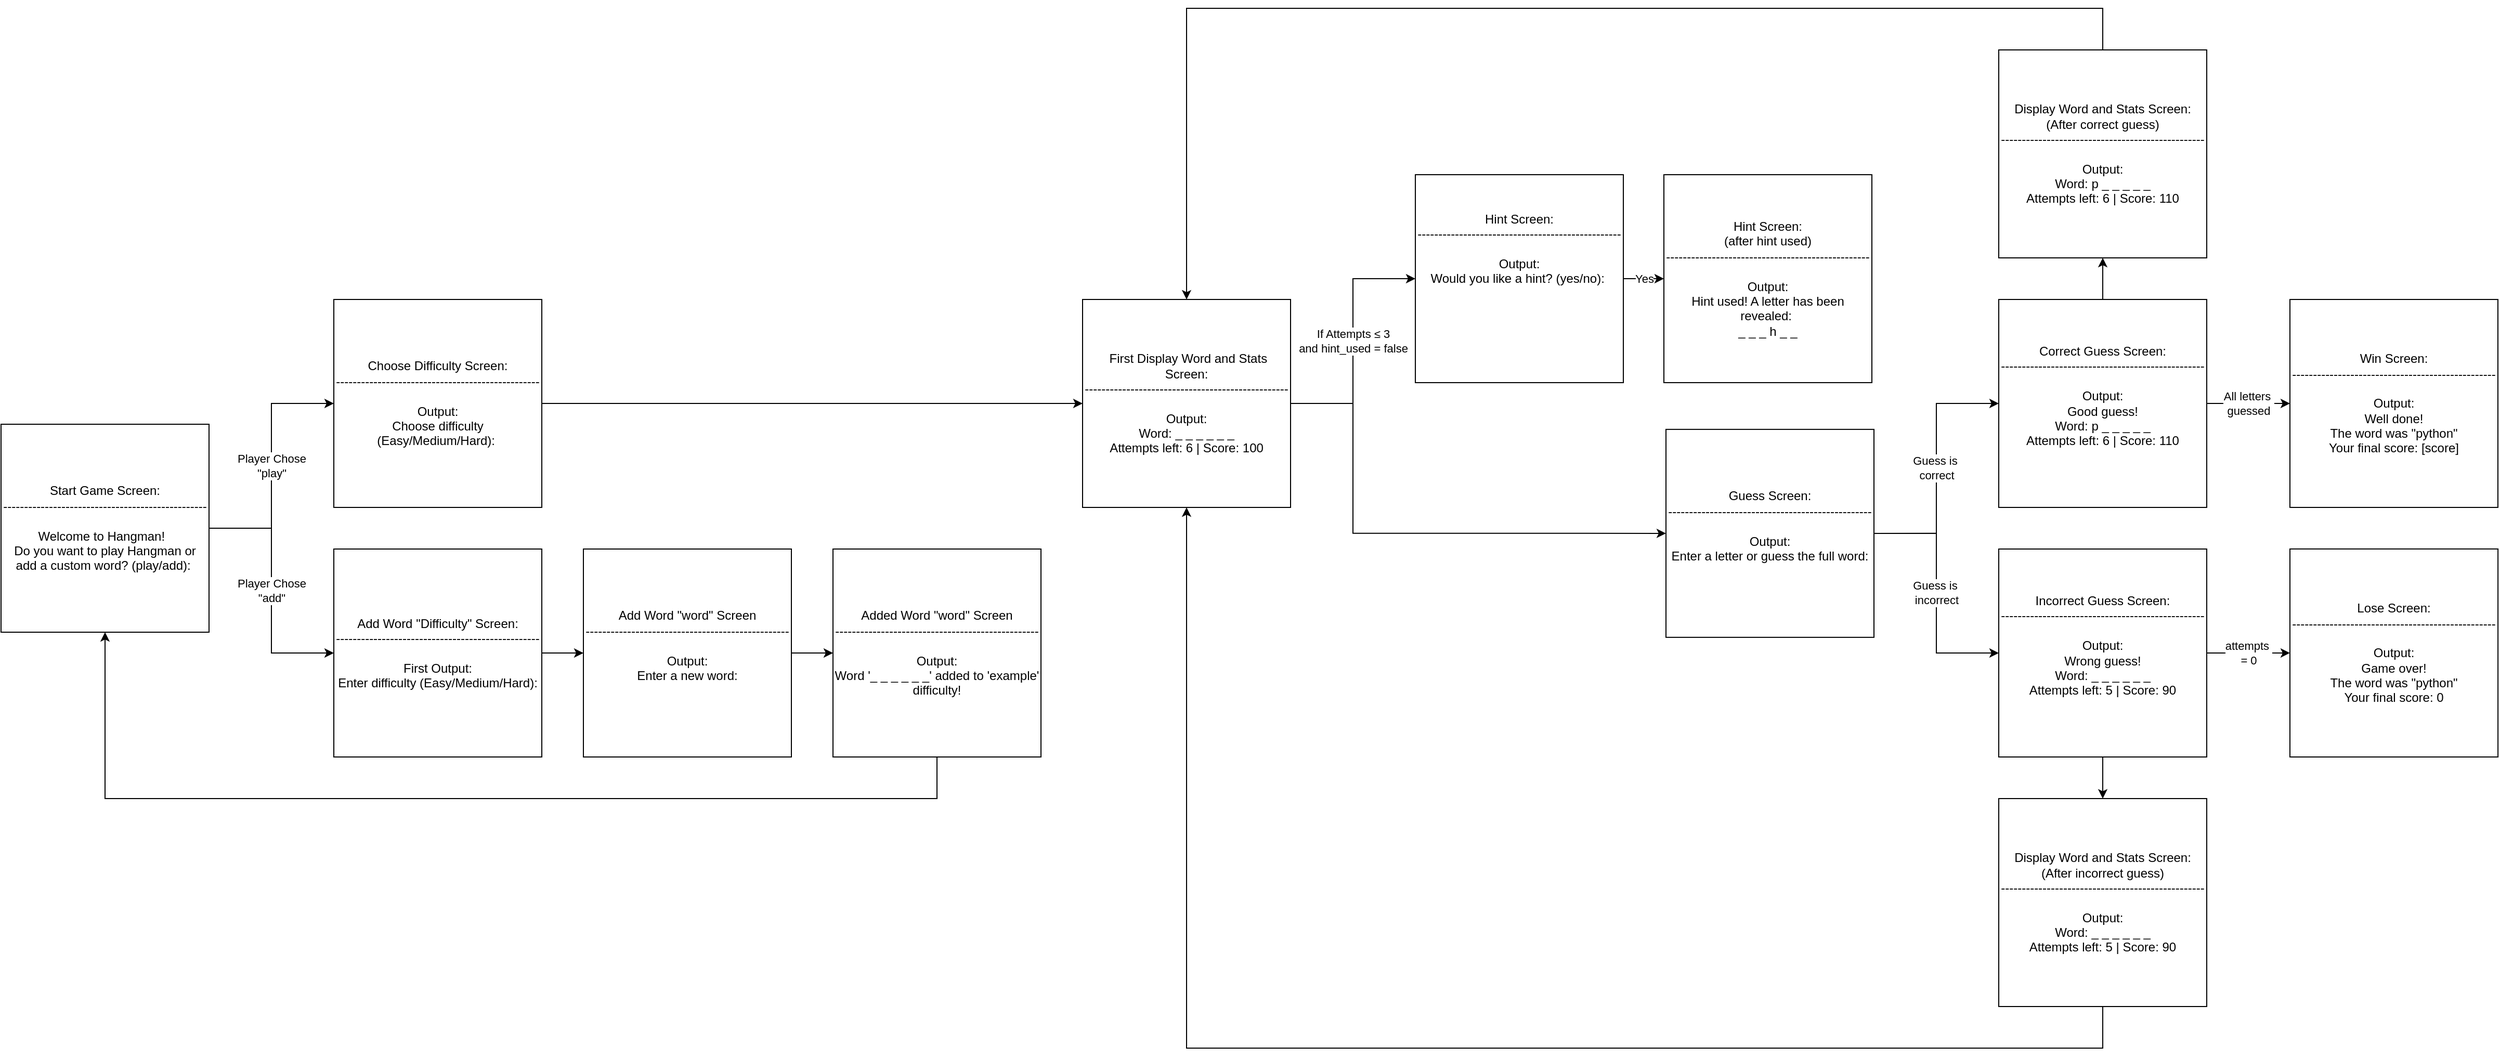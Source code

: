 <mxfile version="26.2.0">
  <diagram name="Page-1" id="Di64SC1URlysvnts--dn">
    <mxGraphModel dx="1010" dy="485" grid="1" gridSize="10" guides="1" tooltips="1" connect="1" arrows="1" fold="1" page="1" pageScale="1" pageWidth="827" pageHeight="1169" math="0" shadow="0">
      <root>
        <mxCell id="0" />
        <mxCell id="1" parent="0" />
        <mxCell id="QXbLeOJ_4Gdq7aWpGLUa-15" value="Player Chose&lt;div&gt;&quot;add&quot;&lt;/div&gt;" style="edgeStyle=orthogonalEdgeStyle;rounded=0;orthogonalLoop=1;jettySize=auto;html=1;exitX=1;exitY=0.5;exitDx=0;exitDy=0;entryX=0;entryY=0.5;entryDx=0;entryDy=0;" parent="1" source="QXbLeOJ_4Gdq7aWpGLUa-1" target="QXbLeOJ_4Gdq7aWpGLUa-5" edge="1">
          <mxGeometry relative="1" as="geometry" />
        </mxCell>
        <mxCell id="QXbLeOJ_4Gdq7aWpGLUa-41" value="Player Chose&lt;div&gt;&quot;play&quot;&lt;/div&gt;" style="edgeStyle=orthogonalEdgeStyle;rounded=0;orthogonalLoop=1;jettySize=auto;html=1;exitX=1;exitY=0.5;exitDx=0;exitDy=0;entryX=0;entryY=0.5;entryDx=0;entryDy=0;" parent="1" source="QXbLeOJ_4Gdq7aWpGLUa-1" target="QXbLeOJ_4Gdq7aWpGLUa-37" edge="1">
          <mxGeometry relative="1" as="geometry" />
        </mxCell>
        <mxCell id="QXbLeOJ_4Gdq7aWpGLUa-1" value="Start Game Screen:&lt;div&gt;-------------------------------------------------&lt;/div&gt;&lt;div&gt;&lt;br&gt;&lt;/div&gt;&lt;div&gt;&lt;div&gt;Welcome to Hangman!&amp;nbsp;&amp;nbsp;&lt;/div&gt;&lt;div&gt;Do you want to play Hangman or add a custom word? (play/add):&amp;nbsp;&lt;/div&gt;&lt;/div&gt;" style="whiteSpace=wrap;html=1;aspect=fixed;" parent="1" vertex="1">
          <mxGeometry x="40" y="440" width="200" height="200" as="geometry" />
        </mxCell>
        <mxCell id="QXbLeOJ_4Gdq7aWpGLUa-125" value="attempts&amp;nbsp;&lt;div&gt;= 0&lt;/div&gt;" style="edgeStyle=orthogonalEdgeStyle;rounded=0;orthogonalLoop=1;jettySize=auto;html=1;exitX=1;exitY=0.5;exitDx=0;exitDy=0;entryX=0;entryY=0.5;entryDx=0;entryDy=0;" parent="1" source="QXbLeOJ_4Gdq7aWpGLUa-3" target="QXbLeOJ_4Gdq7aWpGLUa-12" edge="1">
          <mxGeometry relative="1" as="geometry" />
        </mxCell>
        <mxCell id="by8Y2AdEsqmRv1YciY3_-23" style="edgeStyle=orthogonalEdgeStyle;rounded=0;orthogonalLoop=1;jettySize=auto;html=1;exitX=0.5;exitY=1;exitDx=0;exitDy=0;entryX=0.5;entryY=0;entryDx=0;entryDy=0;" parent="1" source="QXbLeOJ_4Gdq7aWpGLUa-3" target="by8Y2AdEsqmRv1YciY3_-6" edge="1">
          <mxGeometry relative="1" as="geometry" />
        </mxCell>
        <mxCell id="QXbLeOJ_4Gdq7aWpGLUa-3" value="Incorrect Guess Screen:&lt;div&gt;-------------------------------------------------&lt;/div&gt;&lt;div&gt;&lt;span style=&quot;background-color: transparent; color: light-dark(rgb(0, 0, 0), rgb(255, 255, 255));&quot;&gt;&lt;br&gt;&lt;/span&gt;&lt;/div&gt;&lt;div&gt;&lt;span style=&quot;background-color: transparent; color: light-dark(rgb(0, 0, 0), rgb(255, 255, 255));&quot;&gt;Output:&lt;/span&gt;&lt;/div&gt;&lt;div&gt;&lt;div&gt;Wrong guess!&lt;/div&gt;&lt;div&gt;&lt;span style=&quot;background-color: transparent; color: light-dark(rgb(0, 0, 0), rgb(255, 255, 255));&quot;&gt;Word: _ _ _ _ _ _&lt;/span&gt;&lt;/div&gt;&lt;div&gt;&lt;div&gt;Attempts left: 5 | Score: 90&lt;/div&gt;&lt;/div&gt;&lt;/div&gt;&lt;div&gt;&lt;br&gt;&lt;/div&gt;" style="whiteSpace=wrap;html=1;aspect=fixed;" parent="1" vertex="1">
          <mxGeometry x="1961" y="560" width="200" height="200" as="geometry" />
        </mxCell>
        <mxCell id="QXbLeOJ_4Gdq7aWpGLUa-122" value="All letters&amp;nbsp;&lt;div&gt;guessed&lt;/div&gt;" style="edgeStyle=orthogonalEdgeStyle;rounded=0;orthogonalLoop=1;jettySize=auto;html=1;exitX=1;exitY=0.5;exitDx=0;exitDy=0;entryX=0;entryY=0.5;entryDx=0;entryDy=0;" parent="1" source="QXbLeOJ_4Gdq7aWpGLUa-4" target="QXbLeOJ_4Gdq7aWpGLUa-7" edge="1">
          <mxGeometry relative="1" as="geometry" />
        </mxCell>
        <mxCell id="by8Y2AdEsqmRv1YciY3_-22" style="edgeStyle=orthogonalEdgeStyle;rounded=0;orthogonalLoop=1;jettySize=auto;html=1;exitX=0.5;exitY=0;exitDx=0;exitDy=0;entryX=0.5;entryY=1;entryDx=0;entryDy=0;" parent="1" source="QXbLeOJ_4Gdq7aWpGLUa-4" target="by8Y2AdEsqmRv1YciY3_-5" edge="1">
          <mxGeometry relative="1" as="geometry" />
        </mxCell>
        <mxCell id="QXbLeOJ_4Gdq7aWpGLUa-4" value="Correct Guess Screen:&lt;div&gt;-------------------------------------------------&lt;/div&gt;&lt;div&gt;&lt;div&gt;&lt;br&gt;&lt;/div&gt;&lt;div&gt;Output:&lt;/div&gt;&lt;div&gt;Good guess!&lt;/div&gt;&lt;div&gt;&lt;div&gt;Word: p _ _ _ _ _&lt;/div&gt;&lt;div&gt;Attempts left: 6 | Score: 110&lt;/div&gt;&lt;/div&gt;&lt;/div&gt;&lt;div&gt;&lt;br&gt;&lt;/div&gt;" style="whiteSpace=wrap;html=1;aspect=fixed;" parent="1" vertex="1">
          <mxGeometry x="1961" y="320" width="200" height="200" as="geometry" />
        </mxCell>
        <mxCell id="QXbLeOJ_4Gdq7aWpGLUa-47" style="edgeStyle=orthogonalEdgeStyle;rounded=0;orthogonalLoop=1;jettySize=auto;html=1;exitX=1;exitY=0.5;exitDx=0;exitDy=0;entryX=0;entryY=0.5;entryDx=0;entryDy=0;" parent="1" source="QXbLeOJ_4Gdq7aWpGLUa-5" target="QXbLeOJ_4Gdq7aWpGLUa-46" edge="1">
          <mxGeometry relative="1" as="geometry" />
        </mxCell>
        <mxCell id="QXbLeOJ_4Gdq7aWpGLUa-5" value="Add Word &quot;Difficulty&quot; Screen:&lt;br&gt;&lt;div&gt;&lt;span style=&quot;background-color: transparent; color: light-dark(rgb(0, 0, 0), rgb(255, 255, 255));&quot;&gt;-------------------------------------------------&lt;/span&gt;&lt;/div&gt;&lt;div&gt;&lt;span style=&quot;background-color: transparent; color: light-dark(rgb(0, 0, 0), rgb(255, 255, 255));&quot;&gt;&lt;br&gt;&lt;/span&gt;&lt;/div&gt;&lt;div&gt;&lt;span style=&quot;background-color: transparent; color: light-dark(rgb(0, 0, 0), rgb(255, 255, 255));&quot;&gt;First Output:&lt;/span&gt;&lt;/div&gt;&lt;div&gt;&lt;div&gt;Enter difficulty (Easy/Medium/Hard):&lt;/div&gt;&lt;/div&gt;" style="whiteSpace=wrap;html=1;aspect=fixed;" parent="1" vertex="1">
          <mxGeometry x="360" y="560" width="200" height="200" as="geometry" />
        </mxCell>
        <mxCell id="by8Y2AdEsqmRv1YciY3_-8" value="Yes" style="edgeStyle=orthogonalEdgeStyle;rounded=0;orthogonalLoop=1;jettySize=auto;html=1;exitX=1;exitY=0.5;exitDx=0;exitDy=0;entryX=0;entryY=0.5;entryDx=0;entryDy=0;" parent="1" source="QXbLeOJ_4Gdq7aWpGLUa-6" target="by8Y2AdEsqmRv1YciY3_-7" edge="1">
          <mxGeometry relative="1" as="geometry" />
        </mxCell>
        <mxCell id="QXbLeOJ_4Gdq7aWpGLUa-6" value="Hint Screen:&lt;div&gt;-------------------------------------------------&lt;/div&gt;&lt;div&gt;&lt;div&gt;&lt;br&gt;&lt;/div&gt;&lt;div&gt;Output:&lt;/div&gt;&lt;div&gt;Would you like a hint? (yes/no):&amp;nbsp;&lt;/div&gt;&lt;div&gt;&lt;br&gt;&lt;/div&gt;&lt;div&gt;&lt;br&gt;&lt;/div&gt;&lt;div&gt;&lt;br&gt;&lt;/div&gt;&lt;/div&gt;&lt;div&gt;&lt;br&gt;&lt;/div&gt;" style="whiteSpace=wrap;html=1;aspect=fixed;" parent="1" vertex="1">
          <mxGeometry x="1400" y="200" width="200" height="200" as="geometry" />
        </mxCell>
        <mxCell id="QXbLeOJ_4Gdq7aWpGLUa-7" value="Win Screen:&lt;div&gt;&lt;div&gt;-------------------------------------------------&lt;/div&gt;&lt;div&gt;&lt;br&gt;&lt;/div&gt;&lt;div&gt;Output:&lt;/div&gt;&lt;div&gt;Well done!&lt;/div&gt;&lt;div&gt;&lt;span style=&quot;background-color: transparent; color: light-dark(rgb(0, 0, 0), rgb(255, 255, 255));&quot;&gt;The word was &quot;python&quot;&lt;/span&gt;&lt;/div&gt;&lt;div&gt;&lt;span style=&quot;background-color: transparent; color: light-dark(rgb(0, 0, 0), rgb(255, 255, 255));&quot;&gt;Your final score: [score]&lt;/span&gt;&lt;/div&gt;&lt;/div&gt;" style="whiteSpace=wrap;html=1;aspect=fixed;" parent="1" vertex="1">
          <mxGeometry x="2241" y="320" width="200" height="200" as="geometry" />
        </mxCell>
        <mxCell id="QXbLeOJ_4Gdq7aWpGLUa-103" value="If Attempts ≤ 3&lt;div&gt;and hint_used = false&lt;/div&gt;" style="edgeStyle=orthogonalEdgeStyle;rounded=0;orthogonalLoop=1;jettySize=auto;html=1;exitX=1;exitY=0.5;exitDx=0;exitDy=0;entryX=0;entryY=0.5;entryDx=0;entryDy=0;" parent="1" source="QXbLeOJ_4Gdq7aWpGLUa-10" target="QXbLeOJ_4Gdq7aWpGLUa-6" edge="1">
          <mxGeometry relative="1" as="geometry">
            <mxPoint x="979" y="240" as="sourcePoint" />
            <mxPoint x="869" y="50" as="targetPoint" />
            <Array as="points">
              <mxPoint x="1340" y="420" />
              <mxPoint x="1340" y="300" />
            </Array>
            <mxPoint as="offset" />
          </mxGeometry>
        </mxCell>
        <mxCell id="by8Y2AdEsqmRv1YciY3_-17" style="edgeStyle=orthogonalEdgeStyle;rounded=0;orthogonalLoop=1;jettySize=auto;html=1;exitX=1;exitY=0.5;exitDx=0;exitDy=0;entryX=0;entryY=0.5;entryDx=0;entryDy=0;" parent="1" source="QXbLeOJ_4Gdq7aWpGLUa-10" target="QXbLeOJ_4Gdq7aWpGLUa-91" edge="1">
          <mxGeometry relative="1" as="geometry">
            <Array as="points">
              <mxPoint x="1340" y="420" />
              <mxPoint x="1340" y="545" />
            </Array>
          </mxGeometry>
        </mxCell>
        <mxCell id="QXbLeOJ_4Gdq7aWpGLUa-10" value="&amp;nbsp;First Display Word and Stats Screen:&lt;div&gt;-------------------------------------------------&lt;/div&gt;&lt;div&gt;&lt;br&gt;&lt;/div&gt;&lt;div&gt;Output:&lt;/div&gt;&lt;div&gt;Word: _ _ _ _ _ _&lt;/div&gt;&lt;div&gt;Attempts left: 6 | Score: 100&lt;/div&gt;" style="whiteSpace=wrap;html=1;aspect=fixed;" parent="1" vertex="1">
          <mxGeometry x="1080" y="320" width="200" height="200" as="geometry" />
        </mxCell>
        <mxCell id="QXbLeOJ_4Gdq7aWpGLUa-12" value="Lose Screen:&lt;div&gt;-------------------------------------------------&lt;br&gt;&lt;div&gt;&lt;br&gt;&lt;/div&gt;&lt;div&gt;Output:&lt;/div&gt;&lt;div&gt;Game over!&lt;/div&gt;&lt;div&gt;&lt;span style=&quot;background-color: transparent; color: light-dark(rgb(0, 0, 0), rgb(255, 255, 255));&quot;&gt;The word was &quot;python&quot;&lt;/span&gt;&lt;/div&gt;&lt;div&gt;&lt;span style=&quot;background-color: transparent; color: light-dark(rgb(0, 0, 0), rgb(255, 255, 255));&quot;&gt;Your final score: 0&lt;/span&gt;&lt;/div&gt;&lt;/div&gt;" style="whiteSpace=wrap;html=1;aspect=fixed;" parent="1" vertex="1">
          <mxGeometry x="2241" y="559.94" width="200.06" height="200.06" as="geometry" />
        </mxCell>
        <mxCell id="QXbLeOJ_4Gdq7aWpGLUa-43" style="edgeStyle=orthogonalEdgeStyle;rounded=0;orthogonalLoop=1;jettySize=auto;html=1;exitX=1;exitY=0.5;exitDx=0;exitDy=0;entryX=0;entryY=0.5;entryDx=0;entryDy=0;" parent="1" source="QXbLeOJ_4Gdq7aWpGLUa-37" target="QXbLeOJ_4Gdq7aWpGLUa-10" edge="1">
          <mxGeometry relative="1" as="geometry">
            <mxPoint x="600" y="420" as="targetPoint" />
          </mxGeometry>
        </mxCell>
        <mxCell id="QXbLeOJ_4Gdq7aWpGLUa-37" value="&lt;div&gt;Choose Difficulty Screen:&lt;/div&gt;&lt;div&gt;-------------------------------------------------&lt;/div&gt;&lt;div&gt;&lt;span style=&quot;background-color: transparent; color: light-dark(rgb(0, 0, 0), rgb(255, 255, 255));&quot;&gt;&lt;br&gt;&lt;/span&gt;&lt;/div&gt;&lt;div&gt;&lt;span style=&quot;background-color: transparent; color: light-dark(rgb(0, 0, 0), rgb(255, 255, 255));&quot;&gt;Output:&lt;/span&gt;&lt;/div&gt;&lt;div&gt;&lt;div&gt;&lt;div&gt;&lt;/div&gt;&lt;/div&gt;&lt;div&gt;Choose difficulty (Easy/Medium/Hard):&amp;nbsp;&lt;br&gt;&lt;/div&gt;&lt;/div&gt;" style="whiteSpace=wrap;html=1;aspect=fixed;" parent="1" vertex="1">
          <mxGeometry x="360" y="320" width="200" height="200" as="geometry" />
        </mxCell>
        <mxCell id="by8Y2AdEsqmRv1YciY3_-2" style="edgeStyle=orthogonalEdgeStyle;rounded=0;orthogonalLoop=1;jettySize=auto;html=1;exitX=1;exitY=0.5;exitDx=0;exitDy=0;entryX=0;entryY=0.5;entryDx=0;entryDy=0;" parent="1" source="QXbLeOJ_4Gdq7aWpGLUa-46" target="by8Y2AdEsqmRv1YciY3_-1" edge="1">
          <mxGeometry relative="1" as="geometry" />
        </mxCell>
        <mxCell id="QXbLeOJ_4Gdq7aWpGLUa-46" value="Add Word &quot;word&quot; Screen&lt;br&gt;&lt;div&gt;&lt;span style=&quot;background-color: transparent; color: light-dark(rgb(0, 0, 0), rgb(255, 255, 255));&quot;&gt;-------------------------------------------------&lt;/span&gt;&lt;/div&gt;&lt;div&gt;&lt;span style=&quot;background-color: transparent; color: light-dark(rgb(0, 0, 0), rgb(255, 255, 255));&quot;&gt;&lt;br&gt;&lt;/span&gt;&lt;/div&gt;&lt;div&gt;&lt;span style=&quot;background-color: transparent; color: light-dark(rgb(0, 0, 0), rgb(255, 255, 255));&quot;&gt;Output:&lt;/span&gt;&lt;/div&gt;&lt;div&gt;&lt;span style=&quot;background-color: transparent; color: light-dark(rgb(0, 0, 0), rgb(255, 255, 255));&quot;&gt;Enter a new word:&lt;/span&gt;&lt;/div&gt;&lt;div&gt;&lt;br&gt;&lt;/div&gt;" style="whiteSpace=wrap;html=1;aspect=fixed;" parent="1" vertex="1">
          <mxGeometry x="600" y="560" width="200" height="200" as="geometry" />
        </mxCell>
        <mxCell id="QXbLeOJ_4Gdq7aWpGLUa-118" value="Guess is&amp;nbsp;&lt;div&gt;correct&lt;/div&gt;" style="edgeStyle=orthogonalEdgeStyle;rounded=0;orthogonalLoop=1;jettySize=auto;html=1;exitX=1;exitY=0.5;exitDx=0;exitDy=0;entryX=0;entryY=0.5;entryDx=0;entryDy=0;" parent="1" source="QXbLeOJ_4Gdq7aWpGLUa-91" target="QXbLeOJ_4Gdq7aWpGLUa-4" edge="1">
          <mxGeometry relative="1" as="geometry" />
        </mxCell>
        <mxCell id="QXbLeOJ_4Gdq7aWpGLUa-119" value="Guess is&amp;nbsp;&lt;div&gt;&lt;span style=&quot;background-color: light-dark(#ffffff, var(--ge-dark-color, #121212)); color: light-dark(rgb(0, 0, 0), rgb(255, 255, 255));&quot;&gt;incorrect&lt;/span&gt;&lt;/div&gt;" style="edgeStyle=orthogonalEdgeStyle;rounded=0;orthogonalLoop=1;jettySize=auto;html=1;exitX=1;exitY=0.5;exitDx=0;exitDy=0;entryX=0;entryY=0.5;entryDx=0;entryDy=0;" parent="1" source="QXbLeOJ_4Gdq7aWpGLUa-91" target="QXbLeOJ_4Gdq7aWpGLUa-3" edge="1">
          <mxGeometry relative="1" as="geometry" />
        </mxCell>
        <mxCell id="QXbLeOJ_4Gdq7aWpGLUa-91" value="Guess Screen:&lt;div&gt;-------------------------------------------------&lt;/div&gt;&lt;div&gt;&lt;div&gt;&lt;br&gt;&lt;/div&gt;&lt;div&gt;Output:&lt;/div&gt;&lt;div&gt;Enter a letter or&amp;nbsp;&lt;span style=&quot;background-color: transparent; color: light-dark(rgb(0, 0, 0), rgb(255, 255, 255));&quot;&gt;guess the full word:&lt;/span&gt;&lt;/div&gt;&lt;div&gt;&lt;br&gt;&lt;/div&gt;&lt;/div&gt;" style="whiteSpace=wrap;html=1;aspect=fixed;" parent="1" vertex="1">
          <mxGeometry x="1641" y="444.94" width="200" height="200" as="geometry" />
        </mxCell>
        <mxCell id="by8Y2AdEsqmRv1YciY3_-3" style="edgeStyle=orthogonalEdgeStyle;rounded=0;orthogonalLoop=1;jettySize=auto;html=1;exitX=0.5;exitY=1;exitDx=0;exitDy=0;entryX=0.5;entryY=1;entryDx=0;entryDy=0;" parent="1" source="by8Y2AdEsqmRv1YciY3_-1" target="QXbLeOJ_4Gdq7aWpGLUa-1" edge="1">
          <mxGeometry relative="1" as="geometry">
            <Array as="points">
              <mxPoint x="940" y="800" />
              <mxPoint x="140" y="800" />
            </Array>
          </mxGeometry>
        </mxCell>
        <mxCell id="by8Y2AdEsqmRv1YciY3_-1" value="Added Word &quot;word&quot; Screen&lt;br&gt;&lt;div&gt;&lt;span style=&quot;background-color: transparent; color: light-dark(rgb(0, 0, 0), rgb(255, 255, 255));&quot;&gt;-------------------------------------------------&lt;/span&gt;&lt;/div&gt;&lt;div&gt;&lt;br&gt;&lt;/div&gt;&lt;div&gt;Output:&lt;span style=&quot;background-color: transparent; color: light-dark(rgb(0, 0, 0), rgb(255, 255, 255));&quot;&gt;&lt;/span&gt;&lt;/div&gt;&lt;div&gt;&lt;span style=&quot;background-color: transparent; color: light-dark(rgb(0, 0, 0), rgb(255, 255, 255));&quot;&gt;Word &#39;_ _ _ _ _ _&#39; added to &#39;example&#39; difficulty!&lt;/span&gt;&lt;/div&gt;" style="whiteSpace=wrap;html=1;aspect=fixed;" parent="1" vertex="1">
          <mxGeometry x="840" y="560" width="200" height="200" as="geometry" />
        </mxCell>
        <mxCell id="by8Y2AdEsqmRv1YciY3_-24" style="edgeStyle=orthogonalEdgeStyle;rounded=0;orthogonalLoop=1;jettySize=auto;html=1;exitX=0.5;exitY=0;exitDx=0;exitDy=0;entryX=0.5;entryY=0;entryDx=0;entryDy=0;" parent="1" source="by8Y2AdEsqmRv1YciY3_-5" target="QXbLeOJ_4Gdq7aWpGLUa-10" edge="1">
          <mxGeometry relative="1" as="geometry">
            <mxPoint x="1290" y="30" as="targetPoint" />
            <Array as="points">
              <mxPoint x="2061" y="40" />
              <mxPoint x="1180" y="40" />
            </Array>
          </mxGeometry>
        </mxCell>
        <mxCell id="by8Y2AdEsqmRv1YciY3_-5" value="Display Word and Stats Screen:&lt;div&gt;(After correct guess)&lt;/div&gt;&lt;div&gt;-------------------------------------------------&lt;/div&gt;&lt;div&gt;&lt;br&gt;&lt;/div&gt;&lt;div&gt;&lt;div&gt;Output:&lt;/div&gt;&lt;div&gt;&lt;div&gt;Word: p _ _ _ _ _&lt;/div&gt;&lt;div&gt;Attempts left: 6 | Score: 110&lt;/div&gt;&lt;/div&gt;&lt;/div&gt;" style="whiteSpace=wrap;html=1;aspect=fixed;" parent="1" vertex="1">
          <mxGeometry x="1961" y="80" width="200" height="200" as="geometry" />
        </mxCell>
        <mxCell id="by8Y2AdEsqmRv1YciY3_-25" style="edgeStyle=orthogonalEdgeStyle;rounded=0;orthogonalLoop=1;jettySize=auto;html=1;exitX=0.5;exitY=1;exitDx=0;exitDy=0;entryX=0.5;entryY=1;entryDx=0;entryDy=0;" parent="1" source="by8Y2AdEsqmRv1YciY3_-6" target="QXbLeOJ_4Gdq7aWpGLUa-10" edge="1">
          <mxGeometry relative="1" as="geometry">
            <Array as="points">
              <mxPoint x="2061" y="1040" />
              <mxPoint x="1180" y="1040" />
            </Array>
          </mxGeometry>
        </mxCell>
        <mxCell id="by8Y2AdEsqmRv1YciY3_-6" value="Display Word and Stats Screen:&lt;div&gt;(After incorrect guess)&lt;/div&gt;&lt;div&gt;-------------------------------------------------&lt;/div&gt;&lt;div&gt;&lt;div&gt;&lt;br&gt;&lt;/div&gt;&lt;div&gt;Output:&lt;/div&gt;&lt;div&gt;&lt;span style=&quot;background-color: transparent; color: light-dark(rgb(0, 0, 0), rgb(255, 255, 255));&quot;&gt;Word: _ _ _ _ _ _&lt;/span&gt;&lt;/div&gt;&lt;div&gt;&lt;div&gt;Attempts left: 5 | Score: 90&lt;/div&gt;&lt;/div&gt;&lt;/div&gt;" style="whiteSpace=wrap;html=1;aspect=fixed;" parent="1" vertex="1">
          <mxGeometry x="1961" y="800.0" width="200" height="200" as="geometry" />
        </mxCell>
        <mxCell id="by8Y2AdEsqmRv1YciY3_-7" value="&lt;div&gt;Hint Screen:&lt;/div&gt;&lt;div&gt;(after hint used)&lt;/div&gt;&lt;div&gt;-------------------------------------------------&lt;/div&gt;&lt;div&gt;&amp;nbsp;&lt;/div&gt;&lt;div&gt;Output:&lt;/div&gt;&lt;div&gt;Hint used! A letter has been revealed:&amp;nbsp;&lt;/div&gt;&lt;div&gt;_ _ _ h _ _&lt;/div&gt;" style="whiteSpace=wrap;html=1;aspect=fixed;" parent="1" vertex="1">
          <mxGeometry x="1639" y="200" width="200" height="200" as="geometry" />
        </mxCell>
      </root>
    </mxGraphModel>
  </diagram>
</mxfile>
